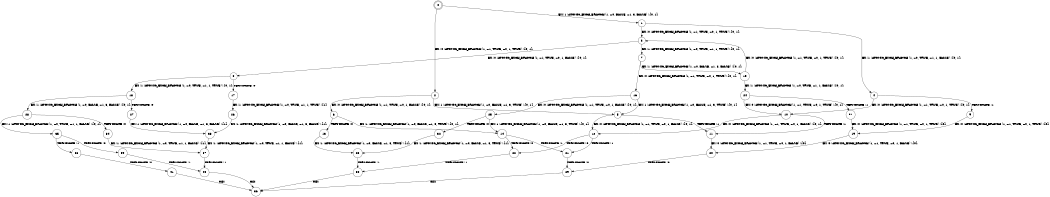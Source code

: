 digraph BCG {
size = "7, 10.5";
center = TRUE;
node [shape = circle];
0 [peripheries = 2];
0 -> 1 [label = "EX !1 !ATOMIC_EXCH_BRANCH (1, +0, FALSE, +1, 3, FALSE) !{0, 1}"];
0 -> 2 [label = "EX !0 !ATOMIC_EXCH_BRANCH (1, +1, TRUE, +0, 1, TRUE) !{0, 1}"];
1 -> 3 [label = "EX !0 !ATOMIC_EXCH_BRANCH (1, +1, TRUE, +0, 1, TRUE) !{0, 1}"];
1 -> 4 [label = "EX !1 !ATOMIC_EXCH_BRANCH (1, +0, TRUE, +1, 1, FALSE) !{0, 1}"];
2 -> 5 [label = "EX !1 !ATOMIC_EXCH_BRANCH (1, +0, FALSE, +1, 3, TRUE) !{0, 1}"];
2 -> 6 [label = "EX !0 !ATOMIC_EXCH_BRANCH (1, +1, TRUE, +0, 1, FALSE) !{0, 1}"];
3 -> 7 [label = "EX !1 !ATOMIC_EXCH_BRANCH (1, +0, TRUE, +1, 1, TRUE) !{0, 1}"];
3 -> 8 [label = "EX !0 !ATOMIC_EXCH_BRANCH (1, +1, TRUE, +0, 1, FALSE) !{0, 1}"];
4 -> 9 [label = "TERMINATE !1"];
4 -> 10 [label = "EX !0 !ATOMIC_EXCH_BRANCH (1, +1, TRUE, +0, 1, TRUE) !{0, 1}"];
5 -> 11 [label = "TERMINATE !1"];
5 -> 12 [label = "EX !0 !ATOMIC_EXCH_BRANCH (1, +1, TRUE, +0, 1, FALSE) !{0, 1}"];
6 -> 13 [label = "TERMINATE !0"];
6 -> 14 [label = "EX !1 !ATOMIC_EXCH_BRANCH (1, +0, FALSE, +1, 3, TRUE) !{0, 1}"];
7 -> 15 [label = "EX !1 !ATOMIC_EXCH_BRANCH (1, +0, FALSE, +1, 3, FALSE) !{0, 1}"];
7 -> 16 [label = "EX !0 !ATOMIC_EXCH_BRANCH (1, +1, TRUE, +0, 1, TRUE) !{0, 1}"];
8 -> 17 [label = "TERMINATE !0"];
8 -> 18 [label = "EX !1 !ATOMIC_EXCH_BRANCH (1, +0, TRUE, +1, 1, TRUE) !{0, 1}"];
9 -> 19 [label = "EX !0 !ATOMIC_EXCH_BRANCH (1, +1, TRUE, +0, 1, TRUE) !{0}"];
10 -> 11 [label = "TERMINATE !1"];
10 -> 12 [label = "EX !0 !ATOMIC_EXCH_BRANCH (1, +1, TRUE, +0, 1, FALSE) !{0, 1}"];
11 -> 20 [label = "EX !0 !ATOMIC_EXCH_BRANCH (1, +1, TRUE, +0, 1, FALSE) !{0}"];
12 -> 21 [label = "TERMINATE !1"];
12 -> 22 [label = "TERMINATE !0"];
13 -> 23 [label = "EX !1 !ATOMIC_EXCH_BRANCH (1, +0, FALSE, +1, 3, TRUE) !{1}"];
14 -> 21 [label = "TERMINATE !1"];
14 -> 22 [label = "TERMINATE !0"];
15 -> 24 [label = "EX !1 !ATOMIC_EXCH_BRANCH (1, +0, TRUE, +1, 1, FALSE) !{0, 1}"];
15 -> 3 [label = "EX !0 !ATOMIC_EXCH_BRANCH (1, +1, TRUE, +0, 1, TRUE) !{0, 1}"];
16 -> 5 [label = "EX !1 !ATOMIC_EXCH_BRANCH (1, +0, FALSE, +1, 3, TRUE) !{0, 1}"];
16 -> 25 [label = "EX !0 !ATOMIC_EXCH_BRANCH (1, +1, TRUE, +0, 1, FALSE) !{0, 1}"];
17 -> 26 [label = "EX !1 !ATOMIC_EXCH_BRANCH (1, +0, TRUE, +1, 1, TRUE) !{1}"];
18 -> 27 [label = "TERMINATE !0"];
18 -> 28 [label = "EX !1 !ATOMIC_EXCH_BRANCH (1, +0, FALSE, +1, 3, FALSE) !{0, 1}"];
19 -> 20 [label = "EX !0 !ATOMIC_EXCH_BRANCH (1, +1, TRUE, +0, 1, FALSE) !{0}"];
20 -> 29 [label = "TERMINATE !0"];
21 -> 29 [label = "TERMINATE !0"];
22 -> 30 [label = "TERMINATE !1"];
23 -> 30 [label = "TERMINATE !1"];
24 -> 31 [label = "TERMINATE !1"];
24 -> 10 [label = "EX !0 !ATOMIC_EXCH_BRANCH (1, +1, TRUE, +0, 1, TRUE) !{0, 1}"];
25 -> 32 [label = "TERMINATE !0"];
25 -> 14 [label = "EX !1 !ATOMIC_EXCH_BRANCH (1, +0, FALSE, +1, 3, TRUE) !{0, 1}"];
26 -> 33 [label = "EX !1 !ATOMIC_EXCH_BRANCH (1, +0, FALSE, +1, 3, FALSE) !{1}"];
27 -> 33 [label = "EX !1 !ATOMIC_EXCH_BRANCH (1, +0, FALSE, +1, 3, FALSE) !{1}"];
28 -> 34 [label = "TERMINATE !0"];
28 -> 35 [label = "EX !1 !ATOMIC_EXCH_BRANCH (1, +0, TRUE, +1, 1, FALSE) !{0, 1}"];
29 -> 36 [label = "exit"];
30 -> 36 [label = "exit"];
31 -> 19 [label = "EX !0 !ATOMIC_EXCH_BRANCH (1, +1, TRUE, +0, 1, TRUE) !{0}"];
32 -> 23 [label = "EX !1 !ATOMIC_EXCH_BRANCH (1, +0, FALSE, +1, 3, TRUE) !{1}"];
33 -> 37 [label = "EX !1 !ATOMIC_EXCH_BRANCH (1, +0, TRUE, +1, 1, FALSE) !{1}"];
34 -> 37 [label = "EX !1 !ATOMIC_EXCH_BRANCH (1, +0, TRUE, +1, 1, FALSE) !{1}"];
35 -> 38 [label = "TERMINATE !1"];
35 -> 39 [label = "TERMINATE !0"];
37 -> 40 [label = "TERMINATE !1"];
38 -> 41 [label = "TERMINATE !0"];
39 -> 40 [label = "TERMINATE !1"];
40 -> 36 [label = "exit"];
41 -> 36 [label = "exit"];
}
